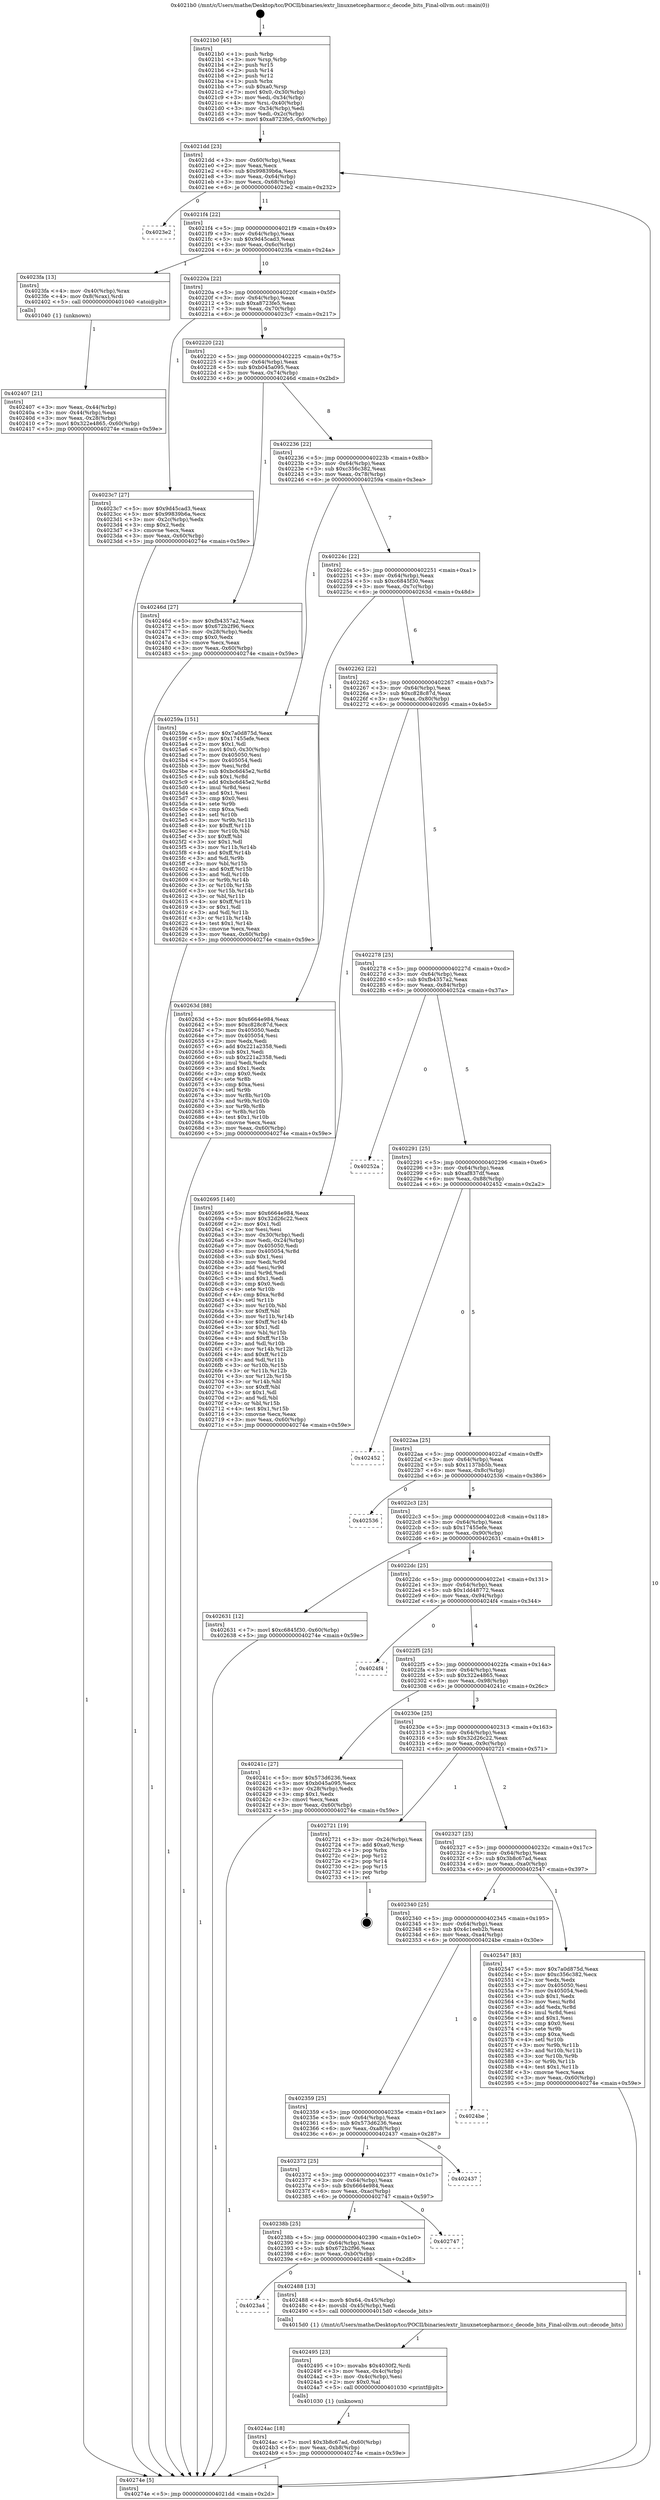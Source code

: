 digraph "0x4021b0" {
  label = "0x4021b0 (/mnt/c/Users/mathe/Desktop/tcc/POCII/binaries/extr_linuxnetcepharmor.c_decode_bits_Final-ollvm.out::main(0))"
  labelloc = "t"
  node[shape=record]

  Entry [label="",width=0.3,height=0.3,shape=circle,fillcolor=black,style=filled]
  "0x4021dd" [label="{
     0x4021dd [23]\l
     | [instrs]\l
     &nbsp;&nbsp;0x4021dd \<+3\>: mov -0x60(%rbp),%eax\l
     &nbsp;&nbsp;0x4021e0 \<+2\>: mov %eax,%ecx\l
     &nbsp;&nbsp;0x4021e2 \<+6\>: sub $0x99839b6a,%ecx\l
     &nbsp;&nbsp;0x4021e8 \<+3\>: mov %eax,-0x64(%rbp)\l
     &nbsp;&nbsp;0x4021eb \<+3\>: mov %ecx,-0x68(%rbp)\l
     &nbsp;&nbsp;0x4021ee \<+6\>: je 00000000004023e2 \<main+0x232\>\l
  }"]
  "0x4023e2" [label="{
     0x4023e2\l
  }", style=dashed]
  "0x4021f4" [label="{
     0x4021f4 [22]\l
     | [instrs]\l
     &nbsp;&nbsp;0x4021f4 \<+5\>: jmp 00000000004021f9 \<main+0x49\>\l
     &nbsp;&nbsp;0x4021f9 \<+3\>: mov -0x64(%rbp),%eax\l
     &nbsp;&nbsp;0x4021fc \<+5\>: sub $0x9d45cad3,%eax\l
     &nbsp;&nbsp;0x402201 \<+3\>: mov %eax,-0x6c(%rbp)\l
     &nbsp;&nbsp;0x402204 \<+6\>: je 00000000004023fa \<main+0x24a\>\l
  }"]
  Exit [label="",width=0.3,height=0.3,shape=circle,fillcolor=black,style=filled,peripheries=2]
  "0x4023fa" [label="{
     0x4023fa [13]\l
     | [instrs]\l
     &nbsp;&nbsp;0x4023fa \<+4\>: mov -0x40(%rbp),%rax\l
     &nbsp;&nbsp;0x4023fe \<+4\>: mov 0x8(%rax),%rdi\l
     &nbsp;&nbsp;0x402402 \<+5\>: call 0000000000401040 \<atoi@plt\>\l
     | [calls]\l
     &nbsp;&nbsp;0x401040 \{1\} (unknown)\l
  }"]
  "0x40220a" [label="{
     0x40220a [22]\l
     | [instrs]\l
     &nbsp;&nbsp;0x40220a \<+5\>: jmp 000000000040220f \<main+0x5f\>\l
     &nbsp;&nbsp;0x40220f \<+3\>: mov -0x64(%rbp),%eax\l
     &nbsp;&nbsp;0x402212 \<+5\>: sub $0xa8723fe5,%eax\l
     &nbsp;&nbsp;0x402217 \<+3\>: mov %eax,-0x70(%rbp)\l
     &nbsp;&nbsp;0x40221a \<+6\>: je 00000000004023c7 \<main+0x217\>\l
  }"]
  "0x4024ac" [label="{
     0x4024ac [18]\l
     | [instrs]\l
     &nbsp;&nbsp;0x4024ac \<+7\>: movl $0x3b8c67ad,-0x60(%rbp)\l
     &nbsp;&nbsp;0x4024b3 \<+6\>: mov %eax,-0xb8(%rbp)\l
     &nbsp;&nbsp;0x4024b9 \<+5\>: jmp 000000000040274e \<main+0x59e\>\l
  }"]
  "0x4023c7" [label="{
     0x4023c7 [27]\l
     | [instrs]\l
     &nbsp;&nbsp;0x4023c7 \<+5\>: mov $0x9d45cad3,%eax\l
     &nbsp;&nbsp;0x4023cc \<+5\>: mov $0x99839b6a,%ecx\l
     &nbsp;&nbsp;0x4023d1 \<+3\>: mov -0x2c(%rbp),%edx\l
     &nbsp;&nbsp;0x4023d4 \<+3\>: cmp $0x2,%edx\l
     &nbsp;&nbsp;0x4023d7 \<+3\>: cmovne %ecx,%eax\l
     &nbsp;&nbsp;0x4023da \<+3\>: mov %eax,-0x60(%rbp)\l
     &nbsp;&nbsp;0x4023dd \<+5\>: jmp 000000000040274e \<main+0x59e\>\l
  }"]
  "0x402220" [label="{
     0x402220 [22]\l
     | [instrs]\l
     &nbsp;&nbsp;0x402220 \<+5\>: jmp 0000000000402225 \<main+0x75\>\l
     &nbsp;&nbsp;0x402225 \<+3\>: mov -0x64(%rbp),%eax\l
     &nbsp;&nbsp;0x402228 \<+5\>: sub $0xb045a095,%eax\l
     &nbsp;&nbsp;0x40222d \<+3\>: mov %eax,-0x74(%rbp)\l
     &nbsp;&nbsp;0x402230 \<+6\>: je 000000000040246d \<main+0x2bd\>\l
  }"]
  "0x40274e" [label="{
     0x40274e [5]\l
     | [instrs]\l
     &nbsp;&nbsp;0x40274e \<+5\>: jmp 00000000004021dd \<main+0x2d\>\l
  }"]
  "0x4021b0" [label="{
     0x4021b0 [45]\l
     | [instrs]\l
     &nbsp;&nbsp;0x4021b0 \<+1\>: push %rbp\l
     &nbsp;&nbsp;0x4021b1 \<+3\>: mov %rsp,%rbp\l
     &nbsp;&nbsp;0x4021b4 \<+2\>: push %r15\l
     &nbsp;&nbsp;0x4021b6 \<+2\>: push %r14\l
     &nbsp;&nbsp;0x4021b8 \<+2\>: push %r12\l
     &nbsp;&nbsp;0x4021ba \<+1\>: push %rbx\l
     &nbsp;&nbsp;0x4021bb \<+7\>: sub $0xa0,%rsp\l
     &nbsp;&nbsp;0x4021c2 \<+7\>: movl $0x0,-0x30(%rbp)\l
     &nbsp;&nbsp;0x4021c9 \<+3\>: mov %edi,-0x34(%rbp)\l
     &nbsp;&nbsp;0x4021cc \<+4\>: mov %rsi,-0x40(%rbp)\l
     &nbsp;&nbsp;0x4021d0 \<+3\>: mov -0x34(%rbp),%edi\l
     &nbsp;&nbsp;0x4021d3 \<+3\>: mov %edi,-0x2c(%rbp)\l
     &nbsp;&nbsp;0x4021d6 \<+7\>: movl $0xa8723fe5,-0x60(%rbp)\l
  }"]
  "0x402407" [label="{
     0x402407 [21]\l
     | [instrs]\l
     &nbsp;&nbsp;0x402407 \<+3\>: mov %eax,-0x44(%rbp)\l
     &nbsp;&nbsp;0x40240a \<+3\>: mov -0x44(%rbp),%eax\l
     &nbsp;&nbsp;0x40240d \<+3\>: mov %eax,-0x28(%rbp)\l
     &nbsp;&nbsp;0x402410 \<+7\>: movl $0x322e4865,-0x60(%rbp)\l
     &nbsp;&nbsp;0x402417 \<+5\>: jmp 000000000040274e \<main+0x59e\>\l
  }"]
  "0x402495" [label="{
     0x402495 [23]\l
     | [instrs]\l
     &nbsp;&nbsp;0x402495 \<+10\>: movabs $0x4030f2,%rdi\l
     &nbsp;&nbsp;0x40249f \<+3\>: mov %eax,-0x4c(%rbp)\l
     &nbsp;&nbsp;0x4024a2 \<+3\>: mov -0x4c(%rbp),%esi\l
     &nbsp;&nbsp;0x4024a5 \<+2\>: mov $0x0,%al\l
     &nbsp;&nbsp;0x4024a7 \<+5\>: call 0000000000401030 \<printf@plt\>\l
     | [calls]\l
     &nbsp;&nbsp;0x401030 \{1\} (unknown)\l
  }"]
  "0x40246d" [label="{
     0x40246d [27]\l
     | [instrs]\l
     &nbsp;&nbsp;0x40246d \<+5\>: mov $0xfb4357a2,%eax\l
     &nbsp;&nbsp;0x402472 \<+5\>: mov $0x672b2f96,%ecx\l
     &nbsp;&nbsp;0x402477 \<+3\>: mov -0x28(%rbp),%edx\l
     &nbsp;&nbsp;0x40247a \<+3\>: cmp $0x0,%edx\l
     &nbsp;&nbsp;0x40247d \<+3\>: cmove %ecx,%eax\l
     &nbsp;&nbsp;0x402480 \<+3\>: mov %eax,-0x60(%rbp)\l
     &nbsp;&nbsp;0x402483 \<+5\>: jmp 000000000040274e \<main+0x59e\>\l
  }"]
  "0x402236" [label="{
     0x402236 [22]\l
     | [instrs]\l
     &nbsp;&nbsp;0x402236 \<+5\>: jmp 000000000040223b \<main+0x8b\>\l
     &nbsp;&nbsp;0x40223b \<+3\>: mov -0x64(%rbp),%eax\l
     &nbsp;&nbsp;0x40223e \<+5\>: sub $0xc356c382,%eax\l
     &nbsp;&nbsp;0x402243 \<+3\>: mov %eax,-0x78(%rbp)\l
     &nbsp;&nbsp;0x402246 \<+6\>: je 000000000040259a \<main+0x3ea\>\l
  }"]
  "0x4023a4" [label="{
     0x4023a4\l
  }", style=dashed]
  "0x40259a" [label="{
     0x40259a [151]\l
     | [instrs]\l
     &nbsp;&nbsp;0x40259a \<+5\>: mov $0x7a0d875d,%eax\l
     &nbsp;&nbsp;0x40259f \<+5\>: mov $0x17455efe,%ecx\l
     &nbsp;&nbsp;0x4025a4 \<+2\>: mov $0x1,%dl\l
     &nbsp;&nbsp;0x4025a6 \<+7\>: movl $0x0,-0x30(%rbp)\l
     &nbsp;&nbsp;0x4025ad \<+7\>: mov 0x405050,%esi\l
     &nbsp;&nbsp;0x4025b4 \<+7\>: mov 0x405054,%edi\l
     &nbsp;&nbsp;0x4025bb \<+3\>: mov %esi,%r8d\l
     &nbsp;&nbsp;0x4025be \<+7\>: sub $0xbc6d45e2,%r8d\l
     &nbsp;&nbsp;0x4025c5 \<+4\>: sub $0x1,%r8d\l
     &nbsp;&nbsp;0x4025c9 \<+7\>: add $0xbc6d45e2,%r8d\l
     &nbsp;&nbsp;0x4025d0 \<+4\>: imul %r8d,%esi\l
     &nbsp;&nbsp;0x4025d4 \<+3\>: and $0x1,%esi\l
     &nbsp;&nbsp;0x4025d7 \<+3\>: cmp $0x0,%esi\l
     &nbsp;&nbsp;0x4025da \<+4\>: sete %r9b\l
     &nbsp;&nbsp;0x4025de \<+3\>: cmp $0xa,%edi\l
     &nbsp;&nbsp;0x4025e1 \<+4\>: setl %r10b\l
     &nbsp;&nbsp;0x4025e5 \<+3\>: mov %r9b,%r11b\l
     &nbsp;&nbsp;0x4025e8 \<+4\>: xor $0xff,%r11b\l
     &nbsp;&nbsp;0x4025ec \<+3\>: mov %r10b,%bl\l
     &nbsp;&nbsp;0x4025ef \<+3\>: xor $0xff,%bl\l
     &nbsp;&nbsp;0x4025f2 \<+3\>: xor $0x1,%dl\l
     &nbsp;&nbsp;0x4025f5 \<+3\>: mov %r11b,%r14b\l
     &nbsp;&nbsp;0x4025f8 \<+4\>: and $0xff,%r14b\l
     &nbsp;&nbsp;0x4025fc \<+3\>: and %dl,%r9b\l
     &nbsp;&nbsp;0x4025ff \<+3\>: mov %bl,%r15b\l
     &nbsp;&nbsp;0x402602 \<+4\>: and $0xff,%r15b\l
     &nbsp;&nbsp;0x402606 \<+3\>: and %dl,%r10b\l
     &nbsp;&nbsp;0x402609 \<+3\>: or %r9b,%r14b\l
     &nbsp;&nbsp;0x40260c \<+3\>: or %r10b,%r15b\l
     &nbsp;&nbsp;0x40260f \<+3\>: xor %r15b,%r14b\l
     &nbsp;&nbsp;0x402612 \<+3\>: or %bl,%r11b\l
     &nbsp;&nbsp;0x402615 \<+4\>: xor $0xff,%r11b\l
     &nbsp;&nbsp;0x402619 \<+3\>: or $0x1,%dl\l
     &nbsp;&nbsp;0x40261c \<+3\>: and %dl,%r11b\l
     &nbsp;&nbsp;0x40261f \<+3\>: or %r11b,%r14b\l
     &nbsp;&nbsp;0x402622 \<+4\>: test $0x1,%r14b\l
     &nbsp;&nbsp;0x402626 \<+3\>: cmovne %ecx,%eax\l
     &nbsp;&nbsp;0x402629 \<+3\>: mov %eax,-0x60(%rbp)\l
     &nbsp;&nbsp;0x40262c \<+5\>: jmp 000000000040274e \<main+0x59e\>\l
  }"]
  "0x40224c" [label="{
     0x40224c [22]\l
     | [instrs]\l
     &nbsp;&nbsp;0x40224c \<+5\>: jmp 0000000000402251 \<main+0xa1\>\l
     &nbsp;&nbsp;0x402251 \<+3\>: mov -0x64(%rbp),%eax\l
     &nbsp;&nbsp;0x402254 \<+5\>: sub $0xc6845f30,%eax\l
     &nbsp;&nbsp;0x402259 \<+3\>: mov %eax,-0x7c(%rbp)\l
     &nbsp;&nbsp;0x40225c \<+6\>: je 000000000040263d \<main+0x48d\>\l
  }"]
  "0x402488" [label="{
     0x402488 [13]\l
     | [instrs]\l
     &nbsp;&nbsp;0x402488 \<+4\>: movb $0x64,-0x45(%rbp)\l
     &nbsp;&nbsp;0x40248c \<+4\>: movsbl -0x45(%rbp),%edi\l
     &nbsp;&nbsp;0x402490 \<+5\>: call 00000000004015d0 \<decode_bits\>\l
     | [calls]\l
     &nbsp;&nbsp;0x4015d0 \{1\} (/mnt/c/Users/mathe/Desktop/tcc/POCII/binaries/extr_linuxnetcepharmor.c_decode_bits_Final-ollvm.out::decode_bits)\l
  }"]
  "0x40263d" [label="{
     0x40263d [88]\l
     | [instrs]\l
     &nbsp;&nbsp;0x40263d \<+5\>: mov $0x6664e984,%eax\l
     &nbsp;&nbsp;0x402642 \<+5\>: mov $0xc828c87d,%ecx\l
     &nbsp;&nbsp;0x402647 \<+7\>: mov 0x405050,%edx\l
     &nbsp;&nbsp;0x40264e \<+7\>: mov 0x405054,%esi\l
     &nbsp;&nbsp;0x402655 \<+2\>: mov %edx,%edi\l
     &nbsp;&nbsp;0x402657 \<+6\>: add $0x221a2358,%edi\l
     &nbsp;&nbsp;0x40265d \<+3\>: sub $0x1,%edi\l
     &nbsp;&nbsp;0x402660 \<+6\>: sub $0x221a2358,%edi\l
     &nbsp;&nbsp;0x402666 \<+3\>: imul %edi,%edx\l
     &nbsp;&nbsp;0x402669 \<+3\>: and $0x1,%edx\l
     &nbsp;&nbsp;0x40266c \<+3\>: cmp $0x0,%edx\l
     &nbsp;&nbsp;0x40266f \<+4\>: sete %r8b\l
     &nbsp;&nbsp;0x402673 \<+3\>: cmp $0xa,%esi\l
     &nbsp;&nbsp;0x402676 \<+4\>: setl %r9b\l
     &nbsp;&nbsp;0x40267a \<+3\>: mov %r8b,%r10b\l
     &nbsp;&nbsp;0x40267d \<+3\>: and %r9b,%r10b\l
     &nbsp;&nbsp;0x402680 \<+3\>: xor %r9b,%r8b\l
     &nbsp;&nbsp;0x402683 \<+3\>: or %r8b,%r10b\l
     &nbsp;&nbsp;0x402686 \<+4\>: test $0x1,%r10b\l
     &nbsp;&nbsp;0x40268a \<+3\>: cmovne %ecx,%eax\l
     &nbsp;&nbsp;0x40268d \<+3\>: mov %eax,-0x60(%rbp)\l
     &nbsp;&nbsp;0x402690 \<+5\>: jmp 000000000040274e \<main+0x59e\>\l
  }"]
  "0x402262" [label="{
     0x402262 [22]\l
     | [instrs]\l
     &nbsp;&nbsp;0x402262 \<+5\>: jmp 0000000000402267 \<main+0xb7\>\l
     &nbsp;&nbsp;0x402267 \<+3\>: mov -0x64(%rbp),%eax\l
     &nbsp;&nbsp;0x40226a \<+5\>: sub $0xc828c87d,%eax\l
     &nbsp;&nbsp;0x40226f \<+3\>: mov %eax,-0x80(%rbp)\l
     &nbsp;&nbsp;0x402272 \<+6\>: je 0000000000402695 \<main+0x4e5\>\l
  }"]
  "0x40238b" [label="{
     0x40238b [25]\l
     | [instrs]\l
     &nbsp;&nbsp;0x40238b \<+5\>: jmp 0000000000402390 \<main+0x1e0\>\l
     &nbsp;&nbsp;0x402390 \<+3\>: mov -0x64(%rbp),%eax\l
     &nbsp;&nbsp;0x402393 \<+5\>: sub $0x672b2f96,%eax\l
     &nbsp;&nbsp;0x402398 \<+6\>: mov %eax,-0xb0(%rbp)\l
     &nbsp;&nbsp;0x40239e \<+6\>: je 0000000000402488 \<main+0x2d8\>\l
  }"]
  "0x402695" [label="{
     0x402695 [140]\l
     | [instrs]\l
     &nbsp;&nbsp;0x402695 \<+5\>: mov $0x6664e984,%eax\l
     &nbsp;&nbsp;0x40269a \<+5\>: mov $0x32d26c22,%ecx\l
     &nbsp;&nbsp;0x40269f \<+2\>: mov $0x1,%dl\l
     &nbsp;&nbsp;0x4026a1 \<+2\>: xor %esi,%esi\l
     &nbsp;&nbsp;0x4026a3 \<+3\>: mov -0x30(%rbp),%edi\l
     &nbsp;&nbsp;0x4026a6 \<+3\>: mov %edi,-0x24(%rbp)\l
     &nbsp;&nbsp;0x4026a9 \<+7\>: mov 0x405050,%edi\l
     &nbsp;&nbsp;0x4026b0 \<+8\>: mov 0x405054,%r8d\l
     &nbsp;&nbsp;0x4026b8 \<+3\>: sub $0x1,%esi\l
     &nbsp;&nbsp;0x4026bb \<+3\>: mov %edi,%r9d\l
     &nbsp;&nbsp;0x4026be \<+3\>: add %esi,%r9d\l
     &nbsp;&nbsp;0x4026c1 \<+4\>: imul %r9d,%edi\l
     &nbsp;&nbsp;0x4026c5 \<+3\>: and $0x1,%edi\l
     &nbsp;&nbsp;0x4026c8 \<+3\>: cmp $0x0,%edi\l
     &nbsp;&nbsp;0x4026cb \<+4\>: sete %r10b\l
     &nbsp;&nbsp;0x4026cf \<+4\>: cmp $0xa,%r8d\l
     &nbsp;&nbsp;0x4026d3 \<+4\>: setl %r11b\l
     &nbsp;&nbsp;0x4026d7 \<+3\>: mov %r10b,%bl\l
     &nbsp;&nbsp;0x4026da \<+3\>: xor $0xff,%bl\l
     &nbsp;&nbsp;0x4026dd \<+3\>: mov %r11b,%r14b\l
     &nbsp;&nbsp;0x4026e0 \<+4\>: xor $0xff,%r14b\l
     &nbsp;&nbsp;0x4026e4 \<+3\>: xor $0x1,%dl\l
     &nbsp;&nbsp;0x4026e7 \<+3\>: mov %bl,%r15b\l
     &nbsp;&nbsp;0x4026ea \<+4\>: and $0xff,%r15b\l
     &nbsp;&nbsp;0x4026ee \<+3\>: and %dl,%r10b\l
     &nbsp;&nbsp;0x4026f1 \<+3\>: mov %r14b,%r12b\l
     &nbsp;&nbsp;0x4026f4 \<+4\>: and $0xff,%r12b\l
     &nbsp;&nbsp;0x4026f8 \<+3\>: and %dl,%r11b\l
     &nbsp;&nbsp;0x4026fb \<+3\>: or %r10b,%r15b\l
     &nbsp;&nbsp;0x4026fe \<+3\>: or %r11b,%r12b\l
     &nbsp;&nbsp;0x402701 \<+3\>: xor %r12b,%r15b\l
     &nbsp;&nbsp;0x402704 \<+3\>: or %r14b,%bl\l
     &nbsp;&nbsp;0x402707 \<+3\>: xor $0xff,%bl\l
     &nbsp;&nbsp;0x40270a \<+3\>: or $0x1,%dl\l
     &nbsp;&nbsp;0x40270d \<+2\>: and %dl,%bl\l
     &nbsp;&nbsp;0x40270f \<+3\>: or %bl,%r15b\l
     &nbsp;&nbsp;0x402712 \<+4\>: test $0x1,%r15b\l
     &nbsp;&nbsp;0x402716 \<+3\>: cmovne %ecx,%eax\l
     &nbsp;&nbsp;0x402719 \<+3\>: mov %eax,-0x60(%rbp)\l
     &nbsp;&nbsp;0x40271c \<+5\>: jmp 000000000040274e \<main+0x59e\>\l
  }"]
  "0x402278" [label="{
     0x402278 [25]\l
     | [instrs]\l
     &nbsp;&nbsp;0x402278 \<+5\>: jmp 000000000040227d \<main+0xcd\>\l
     &nbsp;&nbsp;0x40227d \<+3\>: mov -0x64(%rbp),%eax\l
     &nbsp;&nbsp;0x402280 \<+5\>: sub $0xfb4357a2,%eax\l
     &nbsp;&nbsp;0x402285 \<+6\>: mov %eax,-0x84(%rbp)\l
     &nbsp;&nbsp;0x40228b \<+6\>: je 000000000040252a \<main+0x37a\>\l
  }"]
  "0x402747" [label="{
     0x402747\l
  }", style=dashed]
  "0x40252a" [label="{
     0x40252a\l
  }", style=dashed]
  "0x402291" [label="{
     0x402291 [25]\l
     | [instrs]\l
     &nbsp;&nbsp;0x402291 \<+5\>: jmp 0000000000402296 \<main+0xe6\>\l
     &nbsp;&nbsp;0x402296 \<+3\>: mov -0x64(%rbp),%eax\l
     &nbsp;&nbsp;0x402299 \<+5\>: sub $0xaf837df,%eax\l
     &nbsp;&nbsp;0x40229e \<+6\>: mov %eax,-0x88(%rbp)\l
     &nbsp;&nbsp;0x4022a4 \<+6\>: je 0000000000402452 \<main+0x2a2\>\l
  }"]
  "0x402372" [label="{
     0x402372 [25]\l
     | [instrs]\l
     &nbsp;&nbsp;0x402372 \<+5\>: jmp 0000000000402377 \<main+0x1c7\>\l
     &nbsp;&nbsp;0x402377 \<+3\>: mov -0x64(%rbp),%eax\l
     &nbsp;&nbsp;0x40237a \<+5\>: sub $0x6664e984,%eax\l
     &nbsp;&nbsp;0x40237f \<+6\>: mov %eax,-0xac(%rbp)\l
     &nbsp;&nbsp;0x402385 \<+6\>: je 0000000000402747 \<main+0x597\>\l
  }"]
  "0x402452" [label="{
     0x402452\l
  }", style=dashed]
  "0x4022aa" [label="{
     0x4022aa [25]\l
     | [instrs]\l
     &nbsp;&nbsp;0x4022aa \<+5\>: jmp 00000000004022af \<main+0xff\>\l
     &nbsp;&nbsp;0x4022af \<+3\>: mov -0x64(%rbp),%eax\l
     &nbsp;&nbsp;0x4022b2 \<+5\>: sub $0x1137bb5b,%eax\l
     &nbsp;&nbsp;0x4022b7 \<+6\>: mov %eax,-0x8c(%rbp)\l
     &nbsp;&nbsp;0x4022bd \<+6\>: je 0000000000402536 \<main+0x386\>\l
  }"]
  "0x402437" [label="{
     0x402437\l
  }", style=dashed]
  "0x402536" [label="{
     0x402536\l
  }", style=dashed]
  "0x4022c3" [label="{
     0x4022c3 [25]\l
     | [instrs]\l
     &nbsp;&nbsp;0x4022c3 \<+5\>: jmp 00000000004022c8 \<main+0x118\>\l
     &nbsp;&nbsp;0x4022c8 \<+3\>: mov -0x64(%rbp),%eax\l
     &nbsp;&nbsp;0x4022cb \<+5\>: sub $0x17455efe,%eax\l
     &nbsp;&nbsp;0x4022d0 \<+6\>: mov %eax,-0x90(%rbp)\l
     &nbsp;&nbsp;0x4022d6 \<+6\>: je 0000000000402631 \<main+0x481\>\l
  }"]
  "0x402359" [label="{
     0x402359 [25]\l
     | [instrs]\l
     &nbsp;&nbsp;0x402359 \<+5\>: jmp 000000000040235e \<main+0x1ae\>\l
     &nbsp;&nbsp;0x40235e \<+3\>: mov -0x64(%rbp),%eax\l
     &nbsp;&nbsp;0x402361 \<+5\>: sub $0x573d6236,%eax\l
     &nbsp;&nbsp;0x402366 \<+6\>: mov %eax,-0xa8(%rbp)\l
     &nbsp;&nbsp;0x40236c \<+6\>: je 0000000000402437 \<main+0x287\>\l
  }"]
  "0x402631" [label="{
     0x402631 [12]\l
     | [instrs]\l
     &nbsp;&nbsp;0x402631 \<+7\>: movl $0xc6845f30,-0x60(%rbp)\l
     &nbsp;&nbsp;0x402638 \<+5\>: jmp 000000000040274e \<main+0x59e\>\l
  }"]
  "0x4022dc" [label="{
     0x4022dc [25]\l
     | [instrs]\l
     &nbsp;&nbsp;0x4022dc \<+5\>: jmp 00000000004022e1 \<main+0x131\>\l
     &nbsp;&nbsp;0x4022e1 \<+3\>: mov -0x64(%rbp),%eax\l
     &nbsp;&nbsp;0x4022e4 \<+5\>: sub $0x1dd48772,%eax\l
     &nbsp;&nbsp;0x4022e9 \<+6\>: mov %eax,-0x94(%rbp)\l
     &nbsp;&nbsp;0x4022ef \<+6\>: je 00000000004024f4 \<main+0x344\>\l
  }"]
  "0x4024be" [label="{
     0x4024be\l
  }", style=dashed]
  "0x4024f4" [label="{
     0x4024f4\l
  }", style=dashed]
  "0x4022f5" [label="{
     0x4022f5 [25]\l
     | [instrs]\l
     &nbsp;&nbsp;0x4022f5 \<+5\>: jmp 00000000004022fa \<main+0x14a\>\l
     &nbsp;&nbsp;0x4022fa \<+3\>: mov -0x64(%rbp),%eax\l
     &nbsp;&nbsp;0x4022fd \<+5\>: sub $0x322e4865,%eax\l
     &nbsp;&nbsp;0x402302 \<+6\>: mov %eax,-0x98(%rbp)\l
     &nbsp;&nbsp;0x402308 \<+6\>: je 000000000040241c \<main+0x26c\>\l
  }"]
  "0x402340" [label="{
     0x402340 [25]\l
     | [instrs]\l
     &nbsp;&nbsp;0x402340 \<+5\>: jmp 0000000000402345 \<main+0x195\>\l
     &nbsp;&nbsp;0x402345 \<+3\>: mov -0x64(%rbp),%eax\l
     &nbsp;&nbsp;0x402348 \<+5\>: sub $0x4c1eeb2b,%eax\l
     &nbsp;&nbsp;0x40234d \<+6\>: mov %eax,-0xa4(%rbp)\l
     &nbsp;&nbsp;0x402353 \<+6\>: je 00000000004024be \<main+0x30e\>\l
  }"]
  "0x40241c" [label="{
     0x40241c [27]\l
     | [instrs]\l
     &nbsp;&nbsp;0x40241c \<+5\>: mov $0x573d6236,%eax\l
     &nbsp;&nbsp;0x402421 \<+5\>: mov $0xb045a095,%ecx\l
     &nbsp;&nbsp;0x402426 \<+3\>: mov -0x28(%rbp),%edx\l
     &nbsp;&nbsp;0x402429 \<+3\>: cmp $0x1,%edx\l
     &nbsp;&nbsp;0x40242c \<+3\>: cmovl %ecx,%eax\l
     &nbsp;&nbsp;0x40242f \<+3\>: mov %eax,-0x60(%rbp)\l
     &nbsp;&nbsp;0x402432 \<+5\>: jmp 000000000040274e \<main+0x59e\>\l
  }"]
  "0x40230e" [label="{
     0x40230e [25]\l
     | [instrs]\l
     &nbsp;&nbsp;0x40230e \<+5\>: jmp 0000000000402313 \<main+0x163\>\l
     &nbsp;&nbsp;0x402313 \<+3\>: mov -0x64(%rbp),%eax\l
     &nbsp;&nbsp;0x402316 \<+5\>: sub $0x32d26c22,%eax\l
     &nbsp;&nbsp;0x40231b \<+6\>: mov %eax,-0x9c(%rbp)\l
     &nbsp;&nbsp;0x402321 \<+6\>: je 0000000000402721 \<main+0x571\>\l
  }"]
  "0x402547" [label="{
     0x402547 [83]\l
     | [instrs]\l
     &nbsp;&nbsp;0x402547 \<+5\>: mov $0x7a0d875d,%eax\l
     &nbsp;&nbsp;0x40254c \<+5\>: mov $0xc356c382,%ecx\l
     &nbsp;&nbsp;0x402551 \<+2\>: xor %edx,%edx\l
     &nbsp;&nbsp;0x402553 \<+7\>: mov 0x405050,%esi\l
     &nbsp;&nbsp;0x40255a \<+7\>: mov 0x405054,%edi\l
     &nbsp;&nbsp;0x402561 \<+3\>: sub $0x1,%edx\l
     &nbsp;&nbsp;0x402564 \<+3\>: mov %esi,%r8d\l
     &nbsp;&nbsp;0x402567 \<+3\>: add %edx,%r8d\l
     &nbsp;&nbsp;0x40256a \<+4\>: imul %r8d,%esi\l
     &nbsp;&nbsp;0x40256e \<+3\>: and $0x1,%esi\l
     &nbsp;&nbsp;0x402571 \<+3\>: cmp $0x0,%esi\l
     &nbsp;&nbsp;0x402574 \<+4\>: sete %r9b\l
     &nbsp;&nbsp;0x402578 \<+3\>: cmp $0xa,%edi\l
     &nbsp;&nbsp;0x40257b \<+4\>: setl %r10b\l
     &nbsp;&nbsp;0x40257f \<+3\>: mov %r9b,%r11b\l
     &nbsp;&nbsp;0x402582 \<+3\>: and %r10b,%r11b\l
     &nbsp;&nbsp;0x402585 \<+3\>: xor %r10b,%r9b\l
     &nbsp;&nbsp;0x402588 \<+3\>: or %r9b,%r11b\l
     &nbsp;&nbsp;0x40258b \<+4\>: test $0x1,%r11b\l
     &nbsp;&nbsp;0x40258f \<+3\>: cmovne %ecx,%eax\l
     &nbsp;&nbsp;0x402592 \<+3\>: mov %eax,-0x60(%rbp)\l
     &nbsp;&nbsp;0x402595 \<+5\>: jmp 000000000040274e \<main+0x59e\>\l
  }"]
  "0x402721" [label="{
     0x402721 [19]\l
     | [instrs]\l
     &nbsp;&nbsp;0x402721 \<+3\>: mov -0x24(%rbp),%eax\l
     &nbsp;&nbsp;0x402724 \<+7\>: add $0xa0,%rsp\l
     &nbsp;&nbsp;0x40272b \<+1\>: pop %rbx\l
     &nbsp;&nbsp;0x40272c \<+2\>: pop %r12\l
     &nbsp;&nbsp;0x40272e \<+2\>: pop %r14\l
     &nbsp;&nbsp;0x402730 \<+2\>: pop %r15\l
     &nbsp;&nbsp;0x402732 \<+1\>: pop %rbp\l
     &nbsp;&nbsp;0x402733 \<+1\>: ret\l
  }"]
  "0x402327" [label="{
     0x402327 [25]\l
     | [instrs]\l
     &nbsp;&nbsp;0x402327 \<+5\>: jmp 000000000040232c \<main+0x17c\>\l
     &nbsp;&nbsp;0x40232c \<+3\>: mov -0x64(%rbp),%eax\l
     &nbsp;&nbsp;0x40232f \<+5\>: sub $0x3b8c67ad,%eax\l
     &nbsp;&nbsp;0x402334 \<+6\>: mov %eax,-0xa0(%rbp)\l
     &nbsp;&nbsp;0x40233a \<+6\>: je 0000000000402547 \<main+0x397\>\l
  }"]
  Entry -> "0x4021b0" [label=" 1"]
  "0x4021dd" -> "0x4023e2" [label=" 0"]
  "0x4021dd" -> "0x4021f4" [label=" 11"]
  "0x402721" -> Exit [label=" 1"]
  "0x4021f4" -> "0x4023fa" [label=" 1"]
  "0x4021f4" -> "0x40220a" [label=" 10"]
  "0x402695" -> "0x40274e" [label=" 1"]
  "0x40220a" -> "0x4023c7" [label=" 1"]
  "0x40220a" -> "0x402220" [label=" 9"]
  "0x4023c7" -> "0x40274e" [label=" 1"]
  "0x4021b0" -> "0x4021dd" [label=" 1"]
  "0x40274e" -> "0x4021dd" [label=" 10"]
  "0x4023fa" -> "0x402407" [label=" 1"]
  "0x402407" -> "0x40274e" [label=" 1"]
  "0x40263d" -> "0x40274e" [label=" 1"]
  "0x402220" -> "0x40246d" [label=" 1"]
  "0x402220" -> "0x402236" [label=" 8"]
  "0x402631" -> "0x40274e" [label=" 1"]
  "0x402236" -> "0x40259a" [label=" 1"]
  "0x402236" -> "0x40224c" [label=" 7"]
  "0x40259a" -> "0x40274e" [label=" 1"]
  "0x40224c" -> "0x40263d" [label=" 1"]
  "0x40224c" -> "0x402262" [label=" 6"]
  "0x402547" -> "0x40274e" [label=" 1"]
  "0x402262" -> "0x402695" [label=" 1"]
  "0x402262" -> "0x402278" [label=" 5"]
  "0x402495" -> "0x4024ac" [label=" 1"]
  "0x402278" -> "0x40252a" [label=" 0"]
  "0x402278" -> "0x402291" [label=" 5"]
  "0x402488" -> "0x402495" [label=" 1"]
  "0x402291" -> "0x402452" [label=" 0"]
  "0x402291" -> "0x4022aa" [label=" 5"]
  "0x40238b" -> "0x402488" [label=" 1"]
  "0x4022aa" -> "0x402536" [label=" 0"]
  "0x4022aa" -> "0x4022c3" [label=" 5"]
  "0x4024ac" -> "0x40274e" [label=" 1"]
  "0x4022c3" -> "0x402631" [label=" 1"]
  "0x4022c3" -> "0x4022dc" [label=" 4"]
  "0x402372" -> "0x402747" [label=" 0"]
  "0x4022dc" -> "0x4024f4" [label=" 0"]
  "0x4022dc" -> "0x4022f5" [label=" 4"]
  "0x40238b" -> "0x4023a4" [label=" 0"]
  "0x4022f5" -> "0x40241c" [label=" 1"]
  "0x4022f5" -> "0x40230e" [label=" 3"]
  "0x40241c" -> "0x40274e" [label=" 1"]
  "0x40246d" -> "0x40274e" [label=" 1"]
  "0x402359" -> "0x402437" [label=" 0"]
  "0x40230e" -> "0x402721" [label=" 1"]
  "0x40230e" -> "0x402327" [label=" 2"]
  "0x402372" -> "0x40238b" [label=" 1"]
  "0x402327" -> "0x402547" [label=" 1"]
  "0x402327" -> "0x402340" [label=" 1"]
  "0x402359" -> "0x402372" [label=" 1"]
  "0x402340" -> "0x4024be" [label=" 0"]
  "0x402340" -> "0x402359" [label=" 1"]
}
